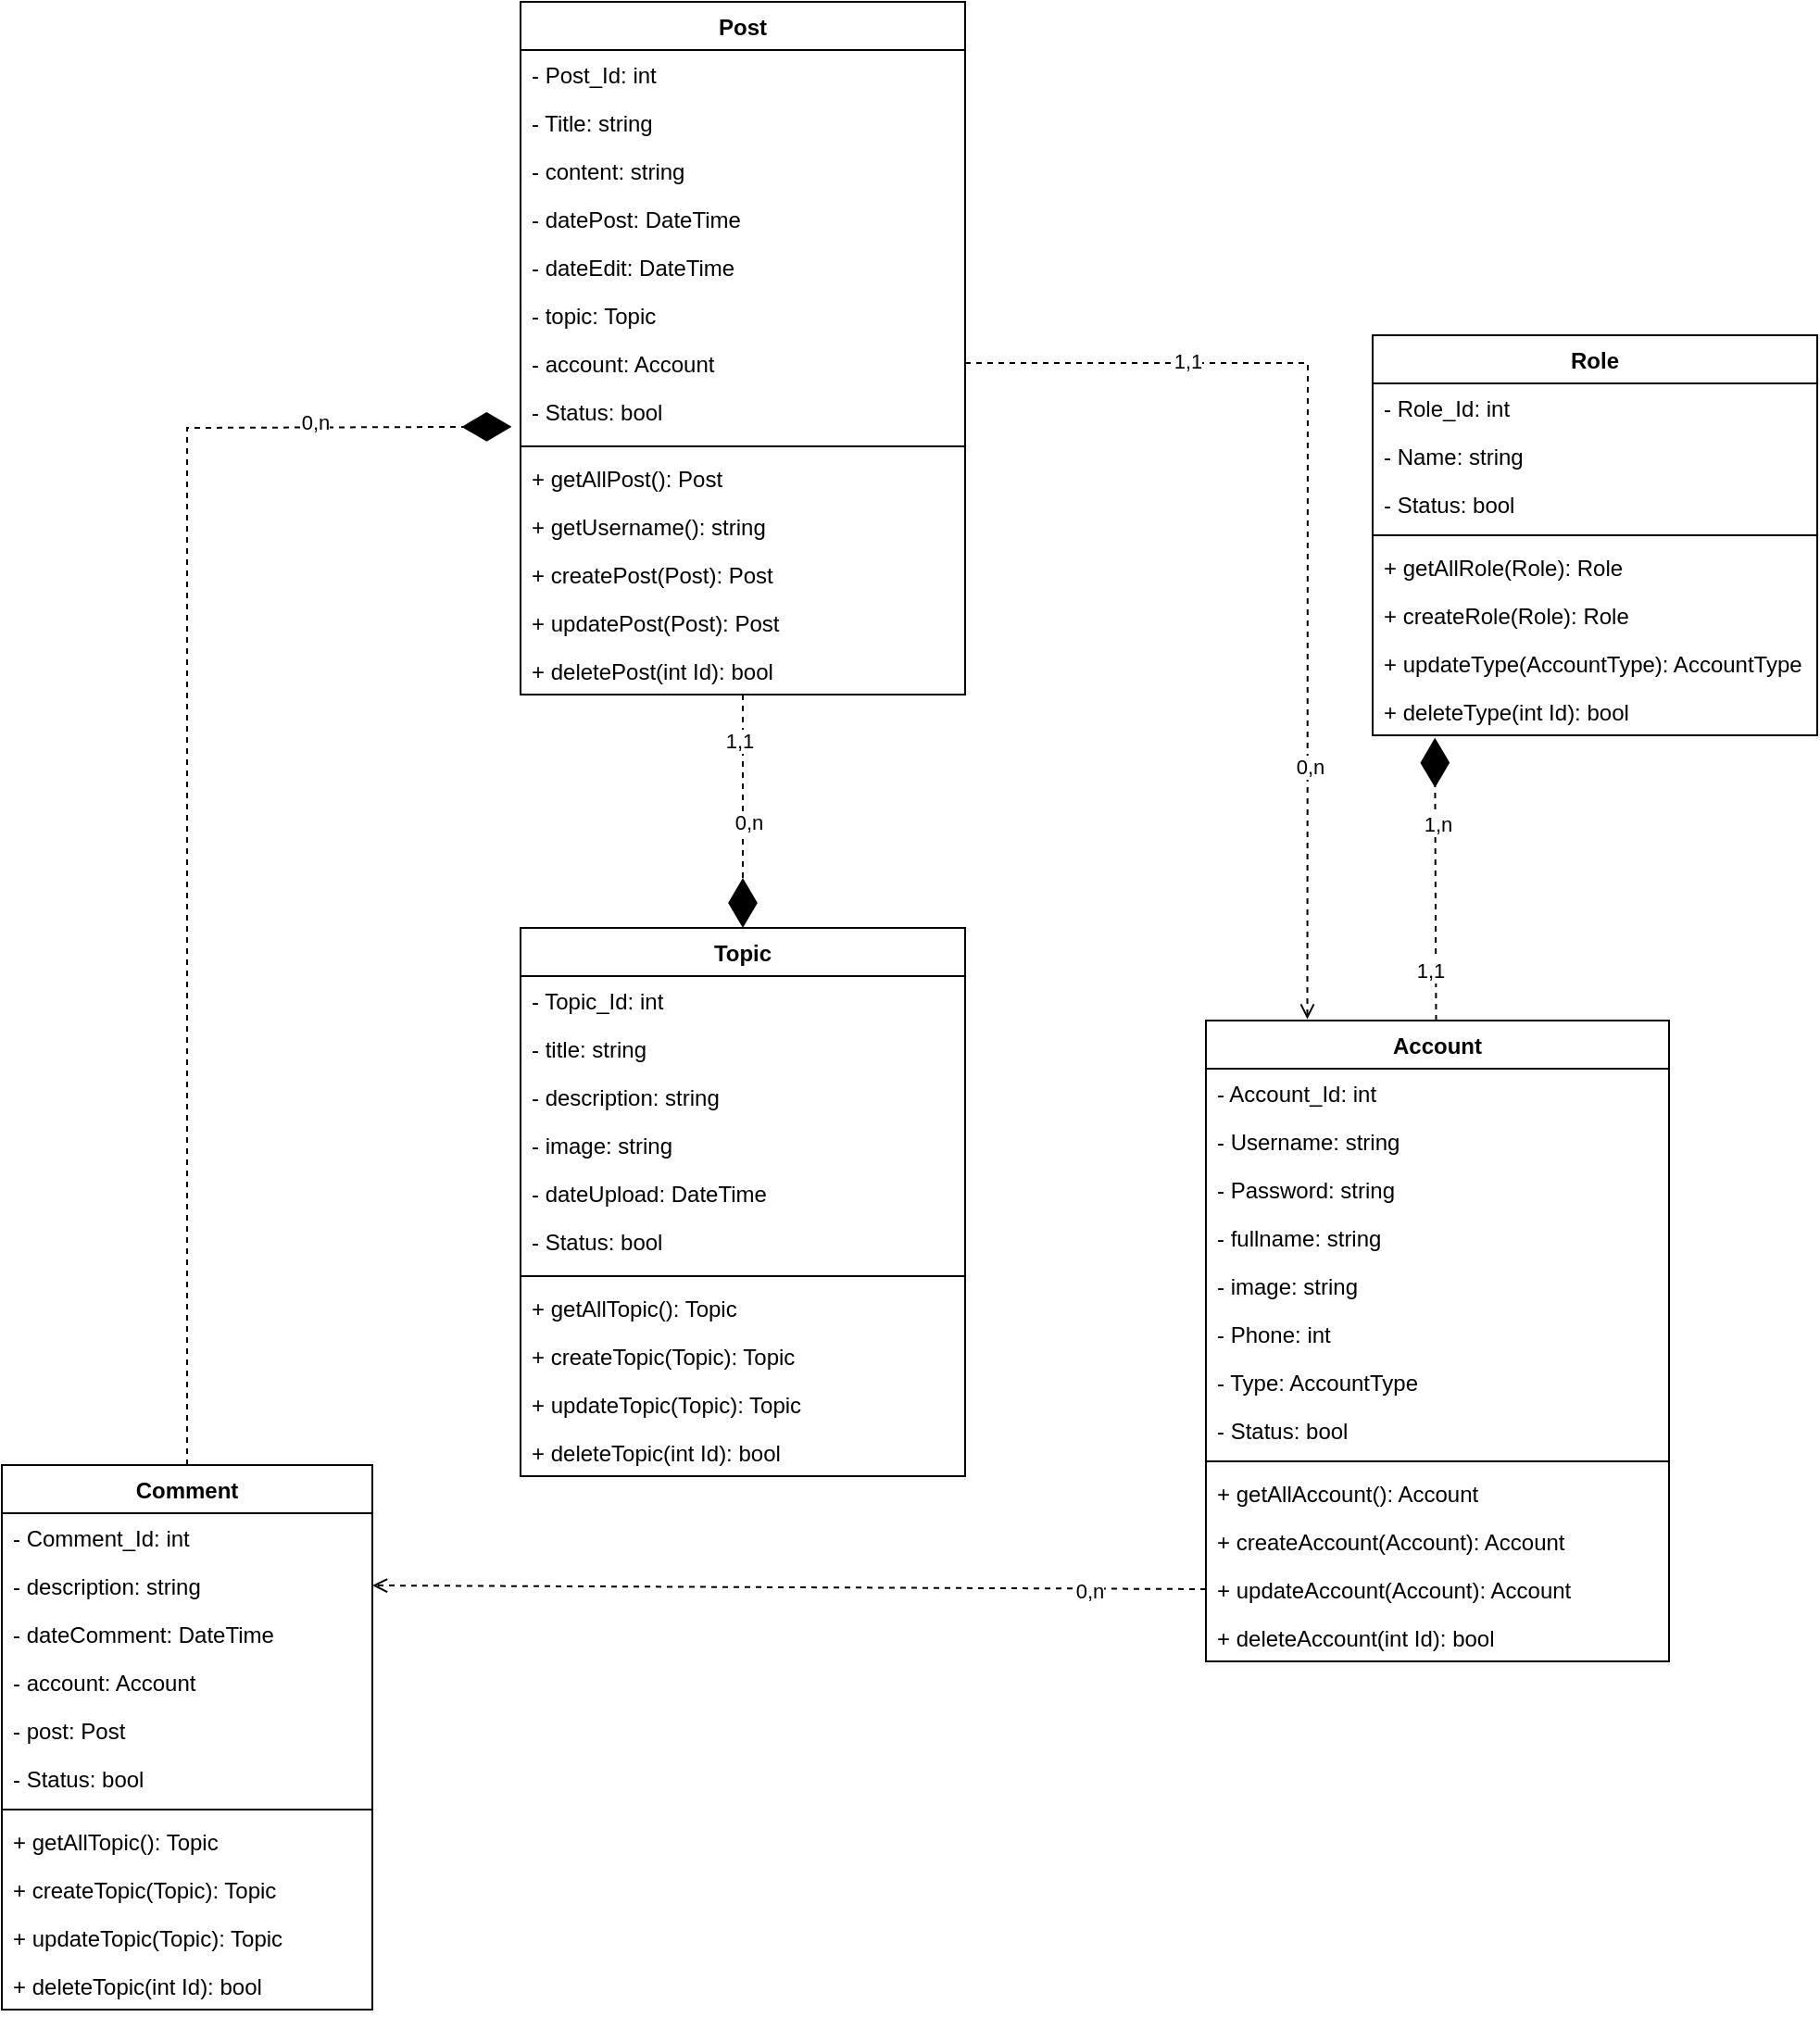 <mxfile version="15.8.6" type="device"><diagram name="Page-1" id="e7e014a7-5840-1c2e-5031-d8a46d1fe8dd"><mxGraphModel dx="1038" dy="1405" grid="1" gridSize="10" guides="1" tooltips="1" connect="1" arrows="1" fold="1" page="1" pageScale="1" pageWidth="1169" pageHeight="826" background="none" math="0" shadow="0"><root><mxCell id="0"/><mxCell id="1" parent="0"/><mxCell id="m9BZyOccylgowTnEGAEB-113" style="edgeStyle=none;rounded=0;orthogonalLoop=1;jettySize=auto;html=1;entryX=0.14;entryY=1.051;entryDx=0;entryDy=0;entryPerimeter=0;dashed=1;endArrow=diamondThin;endFill=1;strokeWidth=1;endSize=24;" edge="1" parent="1" source="m9BZyOccylgowTnEGAEB-48" target="m9BZyOccylgowTnEGAEB-98"><mxGeometry relative="1" as="geometry"/></mxCell><mxCell id="m9BZyOccylgowTnEGAEB-137" value="1,n" style="edgeLabel;html=1;align=center;verticalAlign=middle;resizable=0;points=[];" vertex="1" connectable="0" parent="m9BZyOccylgowTnEGAEB-113"><mxGeometry x="-0.707" relative="1" as="geometry"><mxPoint x="1" y="-84" as="offset"/></mxGeometry></mxCell><mxCell id="m9BZyOccylgowTnEGAEB-145" value="1,1" style="edgeLabel;html=1;align=center;verticalAlign=middle;resizable=0;points=[];" vertex="1" connectable="0" parent="m9BZyOccylgowTnEGAEB-113"><mxGeometry x="-0.641" y="3" relative="1" as="geometry"><mxPoint as="offset"/></mxGeometry></mxCell><mxCell id="m9BZyOccylgowTnEGAEB-48" value="Account" style="swimlane;fontStyle=1;align=center;verticalAlign=top;childLayout=stackLayout;horizontal=1;startSize=26;horizontalStack=0;resizeParent=1;resizeParentMax=0;resizeLast=0;collapsible=1;marginBottom=0;" vertex="1" parent="1"><mxGeometry x="760" y="320" width="250" height="346" as="geometry"/></mxCell><mxCell id="m9BZyOccylgowTnEGAEB-49" value="- Account_Id: int" style="text;strokeColor=none;fillColor=none;align=left;verticalAlign=top;spacingLeft=4;spacingRight=4;overflow=hidden;rotatable=0;points=[[0,0.5],[1,0.5]];portConstraint=eastwest;" vertex="1" parent="m9BZyOccylgowTnEGAEB-48"><mxGeometry y="26" width="250" height="26" as="geometry"/></mxCell><mxCell id="m9BZyOccylgowTnEGAEB-53" value="- Username: string" style="text;strokeColor=none;fillColor=none;align=left;verticalAlign=top;spacingLeft=4;spacingRight=4;overflow=hidden;rotatable=0;points=[[0,0.5],[1,0.5]];portConstraint=eastwest;" vertex="1" parent="m9BZyOccylgowTnEGAEB-48"><mxGeometry y="52" width="250" height="26" as="geometry"/></mxCell><mxCell id="m9BZyOccylgowTnEGAEB-52" value="- Password: string" style="text;strokeColor=none;fillColor=none;align=left;verticalAlign=top;spacingLeft=4;spacingRight=4;overflow=hidden;rotatable=0;points=[[0,0.5],[1,0.5]];portConstraint=eastwest;" vertex="1" parent="m9BZyOccylgowTnEGAEB-48"><mxGeometry y="78" width="250" height="26" as="geometry"/></mxCell><mxCell id="m9BZyOccylgowTnEGAEB-101" value="- fullname: string" style="text;strokeColor=none;fillColor=none;align=left;verticalAlign=top;spacingLeft=4;spacingRight=4;overflow=hidden;rotatable=0;points=[[0,0.5],[1,0.5]];portConstraint=eastwest;" vertex="1" parent="m9BZyOccylgowTnEGAEB-48"><mxGeometry y="104" width="250" height="26" as="geometry"/></mxCell><mxCell id="m9BZyOccylgowTnEGAEB-75" value="- image: string" style="text;strokeColor=none;fillColor=none;align=left;verticalAlign=top;spacingLeft=4;spacingRight=4;overflow=hidden;rotatable=0;points=[[0,0.5],[1,0.5]];portConstraint=eastwest;" vertex="1" parent="m9BZyOccylgowTnEGAEB-48"><mxGeometry y="130" width="250" height="26" as="geometry"/></mxCell><mxCell id="m9BZyOccylgowTnEGAEB-54" value="- Phone: int" style="text;strokeColor=none;fillColor=none;align=left;verticalAlign=top;spacingLeft=4;spacingRight=4;overflow=hidden;rotatable=0;points=[[0,0.5],[1,0.5]];portConstraint=eastwest;" vertex="1" parent="m9BZyOccylgowTnEGAEB-48"><mxGeometry y="156" width="250" height="26" as="geometry"/></mxCell><mxCell id="m9BZyOccylgowTnEGAEB-103" value="- Type: AccountType" style="text;strokeColor=none;fillColor=none;align=left;verticalAlign=top;spacingLeft=4;spacingRight=4;overflow=hidden;rotatable=0;points=[[0,0.5],[1,0.5]];portConstraint=eastwest;" vertex="1" parent="m9BZyOccylgowTnEGAEB-48"><mxGeometry y="182" width="250" height="26" as="geometry"/></mxCell><mxCell id="m9BZyOccylgowTnEGAEB-55" value="- Status: bool" style="text;strokeColor=none;fillColor=none;align=left;verticalAlign=top;spacingLeft=4;spacingRight=4;overflow=hidden;rotatable=0;points=[[0,0.5],[1,0.5]];portConstraint=eastwest;" vertex="1" parent="m9BZyOccylgowTnEGAEB-48"><mxGeometry y="208" width="250" height="26" as="geometry"/></mxCell><mxCell id="m9BZyOccylgowTnEGAEB-50" value="" style="line;strokeWidth=1;fillColor=none;align=left;verticalAlign=middle;spacingTop=-1;spacingLeft=3;spacingRight=3;rotatable=0;labelPosition=right;points=[];portConstraint=eastwest;" vertex="1" parent="m9BZyOccylgowTnEGAEB-48"><mxGeometry y="234" width="250" height="8" as="geometry"/></mxCell><mxCell id="m9BZyOccylgowTnEGAEB-73" value="+ getAllAccount(): Account" style="text;strokeColor=none;fillColor=none;align=left;verticalAlign=top;spacingLeft=4;spacingRight=4;overflow=hidden;rotatable=0;points=[[0,0.5],[1,0.5]];portConstraint=eastwest;" vertex="1" parent="m9BZyOccylgowTnEGAEB-48"><mxGeometry y="242" width="250" height="26" as="geometry"/></mxCell><mxCell id="m9BZyOccylgowTnEGAEB-51" value="+ createAccount(Account): Account" style="text;strokeColor=none;fillColor=none;align=left;verticalAlign=top;spacingLeft=4;spacingRight=4;overflow=hidden;rotatable=0;points=[[0,0.5],[1,0.5]];portConstraint=eastwest;" vertex="1" parent="m9BZyOccylgowTnEGAEB-48"><mxGeometry y="268" width="250" height="26" as="geometry"/></mxCell><mxCell id="m9BZyOccylgowTnEGAEB-56" value="+ updateAccount(Account): Account" style="text;strokeColor=none;fillColor=none;align=left;verticalAlign=top;spacingLeft=4;spacingRight=4;overflow=hidden;rotatable=0;points=[[0,0.5],[1,0.5]];portConstraint=eastwest;" vertex="1" parent="m9BZyOccylgowTnEGAEB-48"><mxGeometry y="294" width="250" height="26" as="geometry"/></mxCell><mxCell id="m9BZyOccylgowTnEGAEB-57" value="+ deleteAccount(int Id): bool" style="text;strokeColor=none;fillColor=none;align=left;verticalAlign=top;spacingLeft=4;spacingRight=4;overflow=hidden;rotatable=0;points=[[0,0.5],[1,0.5]];portConstraint=eastwest;" vertex="1" parent="m9BZyOccylgowTnEGAEB-48"><mxGeometry y="320" width="250" height="26" as="geometry"/></mxCell><mxCell id="m9BZyOccylgowTnEGAEB-62" value="Topic" style="swimlane;fontStyle=1;align=center;verticalAlign=top;childLayout=stackLayout;horizontal=1;startSize=26;horizontalStack=0;resizeParent=1;resizeParentMax=0;resizeLast=0;collapsible=1;marginBottom=0;" vertex="1" parent="1"><mxGeometry x="390" y="270" width="240" height="296" as="geometry"/></mxCell><mxCell id="m9BZyOccylgowTnEGAEB-63" value="- Topic_Id: int" style="text;strokeColor=none;fillColor=none;align=left;verticalAlign=top;spacingLeft=4;spacingRight=4;overflow=hidden;rotatable=0;points=[[0,0.5],[1,0.5]];portConstraint=eastwest;" vertex="1" parent="m9BZyOccylgowTnEGAEB-62"><mxGeometry y="26" width="240" height="26" as="geometry"/></mxCell><mxCell id="m9BZyOccylgowTnEGAEB-64" value="- title: string" style="text;strokeColor=none;fillColor=none;align=left;verticalAlign=top;spacingLeft=4;spacingRight=4;overflow=hidden;rotatable=0;points=[[0,0.5],[1,0.5]];portConstraint=eastwest;" vertex="1" parent="m9BZyOccylgowTnEGAEB-62"><mxGeometry y="52" width="240" height="26" as="geometry"/></mxCell><mxCell id="m9BZyOccylgowTnEGAEB-66" value="- description: string" style="text;strokeColor=none;fillColor=none;align=left;verticalAlign=top;spacingLeft=4;spacingRight=4;overflow=hidden;rotatable=0;points=[[0,0.5],[1,0.5]];portConstraint=eastwest;" vertex="1" parent="m9BZyOccylgowTnEGAEB-62"><mxGeometry y="78" width="240" height="26" as="geometry"/></mxCell><mxCell id="m9BZyOccylgowTnEGAEB-65" value="- image: string" style="text;strokeColor=none;fillColor=none;align=left;verticalAlign=top;spacingLeft=4;spacingRight=4;overflow=hidden;rotatable=0;points=[[0,0.5],[1,0.5]];portConstraint=eastwest;" vertex="1" parent="m9BZyOccylgowTnEGAEB-62"><mxGeometry y="104" width="240" height="26" as="geometry"/></mxCell><mxCell id="m9BZyOccylgowTnEGAEB-107" value="- dateUpload: DateTime" style="text;strokeColor=none;fillColor=none;align=left;verticalAlign=top;spacingLeft=4;spacingRight=4;overflow=hidden;rotatable=0;points=[[0,0.5],[1,0.5]];portConstraint=eastwest;" vertex="1" parent="m9BZyOccylgowTnEGAEB-62"><mxGeometry y="130" width="240" height="26" as="geometry"/></mxCell><mxCell id="m9BZyOccylgowTnEGAEB-67" value="- Status: bool" style="text;strokeColor=none;fillColor=none;align=left;verticalAlign=top;spacingLeft=4;spacingRight=4;overflow=hidden;rotatable=0;points=[[0,0.5],[1,0.5]];portConstraint=eastwest;" vertex="1" parent="m9BZyOccylgowTnEGAEB-62"><mxGeometry y="156" width="240" height="28" as="geometry"/></mxCell><mxCell id="m9BZyOccylgowTnEGAEB-68" value="" style="line;strokeWidth=1;fillColor=none;align=left;verticalAlign=middle;spacingTop=-1;spacingLeft=3;spacingRight=3;rotatable=0;labelPosition=right;points=[];portConstraint=eastwest;" vertex="1" parent="m9BZyOccylgowTnEGAEB-62"><mxGeometry y="184" width="240" height="8" as="geometry"/></mxCell><mxCell id="m9BZyOccylgowTnEGAEB-74" value="+ getAllTopic(): Topic" style="text;strokeColor=none;fillColor=none;align=left;verticalAlign=top;spacingLeft=4;spacingRight=4;overflow=hidden;rotatable=0;points=[[0,0.5],[1,0.5]];portConstraint=eastwest;" vertex="1" parent="m9BZyOccylgowTnEGAEB-62"><mxGeometry y="192" width="240" height="26" as="geometry"/></mxCell><mxCell id="m9BZyOccylgowTnEGAEB-69" value="+ createTopic(Topic): Topic" style="text;strokeColor=none;fillColor=none;align=left;verticalAlign=top;spacingLeft=4;spacingRight=4;overflow=hidden;rotatable=0;points=[[0,0.5],[1,0.5]];portConstraint=eastwest;" vertex="1" parent="m9BZyOccylgowTnEGAEB-62"><mxGeometry y="218" width="240" height="26" as="geometry"/></mxCell><mxCell id="m9BZyOccylgowTnEGAEB-70" value="+ updateTopic(Topic): Topic" style="text;strokeColor=none;fillColor=none;align=left;verticalAlign=top;spacingLeft=4;spacingRight=4;overflow=hidden;rotatable=0;points=[[0,0.5],[1,0.5]];portConstraint=eastwest;" vertex="1" parent="m9BZyOccylgowTnEGAEB-62"><mxGeometry y="244" width="240" height="26" as="geometry"/></mxCell><mxCell id="m9BZyOccylgowTnEGAEB-71" value="+ deleteTopic(int Id): bool" style="text;strokeColor=none;fillColor=none;align=left;verticalAlign=top;spacingLeft=4;spacingRight=4;overflow=hidden;rotatable=0;points=[[0,0.5],[1,0.5]];portConstraint=eastwest;" vertex="1" parent="m9BZyOccylgowTnEGAEB-62"><mxGeometry y="270" width="240" height="26" as="geometry"/></mxCell><mxCell id="m9BZyOccylgowTnEGAEB-76" value="Comment" style="swimlane;fontStyle=1;align=center;verticalAlign=top;childLayout=stackLayout;horizontal=1;startSize=26;horizontalStack=0;resizeParent=1;resizeParentMax=0;resizeLast=0;collapsible=1;marginBottom=0;" vertex="1" parent="1"><mxGeometry x="110" y="560" width="200" height="294" as="geometry"/></mxCell><mxCell id="m9BZyOccylgowTnEGAEB-77" value="- Comment_Id: int" style="text;strokeColor=none;fillColor=none;align=left;verticalAlign=top;spacingLeft=4;spacingRight=4;overflow=hidden;rotatable=0;points=[[0,0.5],[1,0.5]];portConstraint=eastwest;" vertex="1" parent="m9BZyOccylgowTnEGAEB-76"><mxGeometry y="26" width="200" height="26" as="geometry"/></mxCell><mxCell id="m9BZyOccylgowTnEGAEB-80" value="- description: string" style="text;strokeColor=none;fillColor=none;align=left;verticalAlign=top;spacingLeft=4;spacingRight=4;overflow=hidden;rotatable=0;points=[[0,0.5],[1,0.5]];portConstraint=eastwest;" vertex="1" parent="m9BZyOccylgowTnEGAEB-76"><mxGeometry y="52" width="200" height="26" as="geometry"/></mxCell><mxCell id="m9BZyOccylgowTnEGAEB-108" value="- dateComment: DateTime" style="text;strokeColor=none;fillColor=none;align=left;verticalAlign=top;spacingLeft=4;spacingRight=4;overflow=hidden;rotatable=0;points=[[0,0.5],[1,0.5]];portConstraint=eastwest;" vertex="1" parent="m9BZyOccylgowTnEGAEB-76"><mxGeometry y="78" width="200" height="26" as="geometry"/></mxCell><mxCell id="m9BZyOccylgowTnEGAEB-150" value="- account: Account" style="text;strokeColor=none;fillColor=none;align=left;verticalAlign=top;spacingLeft=4;spacingRight=4;overflow=hidden;rotatable=0;points=[[0,0.5],[1,0.5]];portConstraint=eastwest;" vertex="1" parent="m9BZyOccylgowTnEGAEB-76"><mxGeometry y="104" width="200" height="26" as="geometry"/></mxCell><mxCell id="m9BZyOccylgowTnEGAEB-151" value="- post: Post" style="text;strokeColor=none;fillColor=none;align=left;verticalAlign=top;spacingLeft=4;spacingRight=4;overflow=hidden;rotatable=0;points=[[0,0.5],[1,0.5]];portConstraint=eastwest;" vertex="1" parent="m9BZyOccylgowTnEGAEB-76"><mxGeometry y="130" width="200" height="26" as="geometry"/></mxCell><mxCell id="m9BZyOccylgowTnEGAEB-82" value="- Status: bool" style="text;strokeColor=none;fillColor=none;align=left;verticalAlign=top;spacingLeft=4;spacingRight=4;overflow=hidden;rotatable=0;points=[[0,0.5],[1,0.5]];portConstraint=eastwest;" vertex="1" parent="m9BZyOccylgowTnEGAEB-76"><mxGeometry y="156" width="200" height="26" as="geometry"/></mxCell><mxCell id="m9BZyOccylgowTnEGAEB-83" value="" style="line;strokeWidth=1;fillColor=none;align=left;verticalAlign=middle;spacingTop=-1;spacingLeft=3;spacingRight=3;rotatable=0;labelPosition=right;points=[];portConstraint=eastwest;" vertex="1" parent="m9BZyOccylgowTnEGAEB-76"><mxGeometry y="182" width="200" height="8" as="geometry"/></mxCell><mxCell id="m9BZyOccylgowTnEGAEB-84" value="+ getAllTopic(): Topic" style="text;strokeColor=none;fillColor=none;align=left;verticalAlign=top;spacingLeft=4;spacingRight=4;overflow=hidden;rotatable=0;points=[[0,0.5],[1,0.5]];portConstraint=eastwest;" vertex="1" parent="m9BZyOccylgowTnEGAEB-76"><mxGeometry y="190" width="200" height="26" as="geometry"/></mxCell><mxCell id="m9BZyOccylgowTnEGAEB-85" value="+ createTopic(Topic): Topic" style="text;strokeColor=none;fillColor=none;align=left;verticalAlign=top;spacingLeft=4;spacingRight=4;overflow=hidden;rotatable=0;points=[[0,0.5],[1,0.5]];portConstraint=eastwest;" vertex="1" parent="m9BZyOccylgowTnEGAEB-76"><mxGeometry y="216" width="200" height="26" as="geometry"/></mxCell><mxCell id="m9BZyOccylgowTnEGAEB-86" value="+ updateTopic(Topic): Topic" style="text;strokeColor=none;fillColor=none;align=left;verticalAlign=top;spacingLeft=4;spacingRight=4;overflow=hidden;rotatable=0;points=[[0,0.5],[1,0.5]];portConstraint=eastwest;" vertex="1" parent="m9BZyOccylgowTnEGAEB-76"><mxGeometry y="242" width="200" height="26" as="geometry"/></mxCell><mxCell id="m9BZyOccylgowTnEGAEB-87" value="+ deleteTopic(int Id): bool" style="text;strokeColor=none;fillColor=none;align=left;verticalAlign=top;spacingLeft=4;spacingRight=4;overflow=hidden;rotatable=0;points=[[0,0.5],[1,0.5]];portConstraint=eastwest;" vertex="1" parent="m9BZyOccylgowTnEGAEB-76"><mxGeometry y="268" width="200" height="26" as="geometry"/></mxCell><mxCell id="m9BZyOccylgowTnEGAEB-90" value="Role" style="swimlane;fontStyle=1;align=center;verticalAlign=top;childLayout=stackLayout;horizontal=1;startSize=26;horizontalStack=0;resizeParent=1;resizeParentMax=0;resizeLast=0;collapsible=1;marginBottom=0;" vertex="1" parent="1"><mxGeometry x="850" y="-50" width="240" height="216" as="geometry"/></mxCell><mxCell id="m9BZyOccylgowTnEGAEB-94" value="- Role_Id: int" style="text;strokeColor=none;fillColor=none;align=left;verticalAlign=top;spacingLeft=4;spacingRight=4;overflow=hidden;rotatable=0;points=[[0,0.5],[1,0.5]];portConstraint=eastwest;" vertex="1" parent="m9BZyOccylgowTnEGAEB-90"><mxGeometry y="26" width="240" height="26" as="geometry"/></mxCell><mxCell id="m9BZyOccylgowTnEGAEB-95" value="- Name: string" style="text;strokeColor=none;fillColor=none;align=left;verticalAlign=top;spacingLeft=4;spacingRight=4;overflow=hidden;rotatable=0;points=[[0,0.5],[1,0.5]];portConstraint=eastwest;" vertex="1" parent="m9BZyOccylgowTnEGAEB-90"><mxGeometry y="52" width="240" height="26" as="geometry"/></mxCell><mxCell id="m9BZyOccylgowTnEGAEB-102" value="- Status: bool" style="text;strokeColor=none;fillColor=none;align=left;verticalAlign=top;spacingLeft=4;spacingRight=4;overflow=hidden;rotatable=0;points=[[0,0.5],[1,0.5]];portConstraint=eastwest;" vertex="1" parent="m9BZyOccylgowTnEGAEB-90"><mxGeometry y="78" width="240" height="26" as="geometry"/></mxCell><mxCell id="m9BZyOccylgowTnEGAEB-92" value="" style="line;strokeWidth=1;fillColor=none;align=left;verticalAlign=middle;spacingTop=-1;spacingLeft=3;spacingRight=3;rotatable=0;labelPosition=right;points=[];portConstraint=eastwest;" vertex="1" parent="m9BZyOccylgowTnEGAEB-90"><mxGeometry y="104" width="240" height="8" as="geometry"/></mxCell><mxCell id="m9BZyOccylgowTnEGAEB-93" value="+ getAllRole(Role): Role" style="text;strokeColor=none;fillColor=none;align=left;verticalAlign=top;spacingLeft=4;spacingRight=4;overflow=hidden;rotatable=0;points=[[0,0.5],[1,0.5]];portConstraint=eastwest;" vertex="1" parent="m9BZyOccylgowTnEGAEB-90"><mxGeometry y="112" width="240" height="26" as="geometry"/></mxCell><mxCell id="m9BZyOccylgowTnEGAEB-96" value="+ createRole(Role): Role" style="text;strokeColor=none;fillColor=none;align=left;verticalAlign=top;spacingLeft=4;spacingRight=4;overflow=hidden;rotatable=0;points=[[0,0.5],[1,0.5]];portConstraint=eastwest;" vertex="1" parent="m9BZyOccylgowTnEGAEB-90"><mxGeometry y="138" width="240" height="26" as="geometry"/></mxCell><mxCell id="m9BZyOccylgowTnEGAEB-97" value="+ updateType(AccountType): AccountType" style="text;strokeColor=none;fillColor=none;align=left;verticalAlign=top;spacingLeft=4;spacingRight=4;overflow=hidden;rotatable=0;points=[[0,0.5],[1,0.5]];portConstraint=eastwest;" vertex="1" parent="m9BZyOccylgowTnEGAEB-90"><mxGeometry y="164" width="240" height="26" as="geometry"/></mxCell><mxCell id="m9BZyOccylgowTnEGAEB-98" value="+ deleteType(int Id): bool" style="text;strokeColor=none;fillColor=none;align=left;verticalAlign=top;spacingLeft=4;spacingRight=4;overflow=hidden;rotatable=0;points=[[0,0.5],[1,0.5]];portConstraint=eastwest;" vertex="1" parent="m9BZyOccylgowTnEGAEB-90"><mxGeometry y="190" width="240" height="26" as="geometry"/></mxCell><mxCell id="m9BZyOccylgowTnEGAEB-100" value="" style="endArrow=diamondThin;endFill=1;endSize=24;html=1;rounded=0;dashed=1;exitX=0.5;exitY=0;exitDx=0;exitDy=0;entryX=-0.02;entryY=0.764;entryDx=0;entryDy=0;entryPerimeter=0;" edge="1" parent="1" source="m9BZyOccylgowTnEGAEB-76" target="m9BZyOccylgowTnEGAEB-122"><mxGeometry width="160" relative="1" as="geometry"><mxPoint x="320" y="470" as="sourcePoint"/><mxPoint x="480" y="470" as="targetPoint"/><Array as="points"><mxPoint x="210"/></Array></mxGeometry></mxCell><mxCell id="m9BZyOccylgowTnEGAEB-105" value="0,n" style="edgeLabel;html=1;align=center;verticalAlign=middle;resizable=0;points=[];" vertex="1" connectable="0" parent="m9BZyOccylgowTnEGAEB-100"><mxGeometry x="0.71" y="3" relative="1" as="geometry"><mxPoint as="offset"/></mxGeometry></mxCell><mxCell id="m9BZyOccylgowTnEGAEB-109" style="rounded=0;orthogonalLoop=1;jettySize=auto;html=1;endArrow=open;endFill=0;dashed=1;entryX=1;entryY=0.5;entryDx=0;entryDy=0;exitX=0;exitY=0.5;exitDx=0;exitDy=0;" edge="1" parent="1" source="m9BZyOccylgowTnEGAEB-56" target="m9BZyOccylgowTnEGAEB-80"><mxGeometry relative="1" as="geometry"><mxPoint x="760" y="625" as="sourcePoint"/><mxPoint x="310" y="630" as="targetPoint"/></mxGeometry></mxCell><mxCell id="m9BZyOccylgowTnEGAEB-110" value="0,n" style="edgeLabel;html=1;align=center;verticalAlign=middle;resizable=0;points=[];" vertex="1" connectable="0" parent="m9BZyOccylgowTnEGAEB-109"><mxGeometry x="-0.718" y="1" relative="1" as="geometry"><mxPoint as="offset"/></mxGeometry></mxCell><mxCell id="m9BZyOccylgowTnEGAEB-147" style="edgeStyle=none;rounded=0;orthogonalLoop=1;jettySize=auto;html=1;dashed=1;endArrow=diamondThin;endFill=1;endSize=24;strokeWidth=1;" edge="1" parent="1" source="m9BZyOccylgowTnEGAEB-114" target="m9BZyOccylgowTnEGAEB-62"><mxGeometry relative="1" as="geometry"/></mxCell><mxCell id="m9BZyOccylgowTnEGAEB-148" value="1,1" style="edgeLabel;html=1;align=center;verticalAlign=middle;resizable=0;points=[];" vertex="1" connectable="0" parent="m9BZyOccylgowTnEGAEB-147"><mxGeometry x="-0.611" y="-2" relative="1" as="geometry"><mxPoint as="offset"/></mxGeometry></mxCell><mxCell id="m9BZyOccylgowTnEGAEB-149" value="0,n" style="edgeLabel;html=1;align=center;verticalAlign=middle;resizable=0;points=[];" vertex="1" connectable="0" parent="m9BZyOccylgowTnEGAEB-147"><mxGeometry x="-0.269" y="3" relative="1" as="geometry"><mxPoint y="23" as="offset"/></mxGeometry></mxCell><mxCell id="m9BZyOccylgowTnEGAEB-114" value="Post" style="swimlane;fontStyle=1;align=center;verticalAlign=top;childLayout=stackLayout;horizontal=1;startSize=26;horizontalStack=0;resizeParent=1;resizeParentMax=0;resizeLast=0;collapsible=1;marginBottom=0;" vertex="1" parent="1"><mxGeometry x="390" y="-230" width="240" height="374" as="geometry"/></mxCell><mxCell id="m9BZyOccylgowTnEGAEB-115" value="- Post_Id: int" style="text;strokeColor=none;fillColor=none;align=left;verticalAlign=top;spacingLeft=4;spacingRight=4;overflow=hidden;rotatable=0;points=[[0,0.5],[1,0.5]];portConstraint=eastwest;" vertex="1" parent="m9BZyOccylgowTnEGAEB-114"><mxGeometry y="26" width="240" height="26" as="geometry"/></mxCell><mxCell id="m9BZyOccylgowTnEGAEB-130" value="- Title: string" style="text;strokeColor=none;fillColor=none;align=left;verticalAlign=top;spacingLeft=4;spacingRight=4;overflow=hidden;rotatable=0;points=[[0,0.5],[1,0.5]];portConstraint=eastwest;" vertex="1" parent="m9BZyOccylgowTnEGAEB-114"><mxGeometry y="52" width="240" height="26" as="geometry"/></mxCell><mxCell id="m9BZyOccylgowTnEGAEB-119" value="- content: string" style="text;strokeColor=none;fillColor=none;align=left;verticalAlign=top;spacingLeft=4;spacingRight=4;overflow=hidden;rotatable=0;points=[[0,0.5],[1,0.5]];portConstraint=eastwest;" vertex="1" parent="m9BZyOccylgowTnEGAEB-114"><mxGeometry y="78" width="240" height="26" as="geometry"/></mxCell><mxCell id="m9BZyOccylgowTnEGAEB-120" value="- datePost: DateTime" style="text;strokeColor=none;fillColor=none;align=left;verticalAlign=top;spacingLeft=4;spacingRight=4;overflow=hidden;rotatable=0;points=[[0,0.5],[1,0.5]];portConstraint=eastwest;" vertex="1" parent="m9BZyOccylgowTnEGAEB-114"><mxGeometry y="104" width="240" height="26" as="geometry"/></mxCell><mxCell id="m9BZyOccylgowTnEGAEB-131" value="- dateEdit: DateTime" style="text;strokeColor=none;fillColor=none;align=left;verticalAlign=top;spacingLeft=4;spacingRight=4;overflow=hidden;rotatable=0;points=[[0,0.5],[1,0.5]];portConstraint=eastwest;" vertex="1" parent="m9BZyOccylgowTnEGAEB-114"><mxGeometry y="130" width="240" height="26" as="geometry"/></mxCell><mxCell id="m9BZyOccylgowTnEGAEB-129" value="- topic: Topic" style="text;strokeColor=none;fillColor=none;align=left;verticalAlign=top;spacingLeft=4;spacingRight=4;overflow=hidden;rotatable=0;points=[[0,0.5],[1,0.5]];portConstraint=eastwest;" vertex="1" parent="m9BZyOccylgowTnEGAEB-114"><mxGeometry y="156" width="240" height="26" as="geometry"/></mxCell><mxCell id="m9BZyOccylgowTnEGAEB-121" value="- account: Account" style="text;strokeColor=none;fillColor=none;align=left;verticalAlign=top;spacingLeft=4;spacingRight=4;overflow=hidden;rotatable=0;points=[[0,0.5],[1,0.5]];portConstraint=eastwest;" vertex="1" parent="m9BZyOccylgowTnEGAEB-114"><mxGeometry y="182" width="240" height="26" as="geometry"/></mxCell><mxCell id="m9BZyOccylgowTnEGAEB-122" value="- Status: bool" style="text;strokeColor=none;fillColor=none;align=left;verticalAlign=top;spacingLeft=4;spacingRight=4;overflow=hidden;rotatable=0;points=[[0,0.5],[1,0.5]];portConstraint=eastwest;" vertex="1" parent="m9BZyOccylgowTnEGAEB-114"><mxGeometry y="208" width="240" height="28" as="geometry"/></mxCell><mxCell id="m9BZyOccylgowTnEGAEB-123" value="" style="line;strokeWidth=1;fillColor=none;align=left;verticalAlign=middle;spacingTop=-1;spacingLeft=3;spacingRight=3;rotatable=0;labelPosition=right;points=[];portConstraint=eastwest;" vertex="1" parent="m9BZyOccylgowTnEGAEB-114"><mxGeometry y="236" width="240" height="8" as="geometry"/></mxCell><mxCell id="m9BZyOccylgowTnEGAEB-124" value="+ getAllPost(): Post" style="text;strokeColor=none;fillColor=none;align=left;verticalAlign=top;spacingLeft=4;spacingRight=4;overflow=hidden;rotatable=0;points=[[0,0.5],[1,0.5]];portConstraint=eastwest;" vertex="1" parent="m9BZyOccylgowTnEGAEB-114"><mxGeometry y="244" width="240" height="26" as="geometry"/></mxCell><mxCell id="m9BZyOccylgowTnEGAEB-125" value="+ getUsername(): string" style="text;strokeColor=none;fillColor=none;align=left;verticalAlign=top;spacingLeft=4;spacingRight=4;overflow=hidden;rotatable=0;points=[[0,0.5],[1,0.5]];portConstraint=eastwest;" vertex="1" parent="m9BZyOccylgowTnEGAEB-114"><mxGeometry y="270" width="240" height="26" as="geometry"/></mxCell><mxCell id="m9BZyOccylgowTnEGAEB-126" value="+ createPost(Post): Post" style="text;strokeColor=none;fillColor=none;align=left;verticalAlign=top;spacingLeft=4;spacingRight=4;overflow=hidden;rotatable=0;points=[[0,0.5],[1,0.5]];portConstraint=eastwest;" vertex="1" parent="m9BZyOccylgowTnEGAEB-114"><mxGeometry y="296" width="240" height="26" as="geometry"/></mxCell><mxCell id="m9BZyOccylgowTnEGAEB-127" value="+ updatePost(Post): Post" style="text;strokeColor=none;fillColor=none;align=left;verticalAlign=top;spacingLeft=4;spacingRight=4;overflow=hidden;rotatable=0;points=[[0,0.5],[1,0.5]];portConstraint=eastwest;" vertex="1" parent="m9BZyOccylgowTnEGAEB-114"><mxGeometry y="322" width="240" height="26" as="geometry"/></mxCell><mxCell id="m9BZyOccylgowTnEGAEB-128" value="+ deletePost(int Id): bool" style="text;strokeColor=none;fillColor=none;align=left;verticalAlign=top;spacingLeft=4;spacingRight=4;overflow=hidden;rotatable=0;points=[[0,0.5],[1,0.5]];portConstraint=eastwest;" vertex="1" parent="m9BZyOccylgowTnEGAEB-114"><mxGeometry y="348" width="240" height="26" as="geometry"/></mxCell><mxCell id="m9BZyOccylgowTnEGAEB-133" style="rounded=0;orthogonalLoop=1;jettySize=auto;html=1;entryX=0.219;entryY=-0.002;entryDx=0;entryDy=0;endArrow=open;endFill=0;entryPerimeter=0;exitX=1;exitY=0.5;exitDx=0;exitDy=0;dashed=1;" edge="1" parent="1" source="m9BZyOccylgowTnEGAEB-121" target="m9BZyOccylgowTnEGAEB-48"><mxGeometry relative="1" as="geometry"><mxPoint x="630" y="-40" as="sourcePoint"/><mxPoint x="770" y="447" as="targetPoint"/><Array as="points"><mxPoint x="815" y="-35"/></Array></mxGeometry></mxCell><mxCell id="m9BZyOccylgowTnEGAEB-134" value="1,1" style="edgeLabel;html=1;align=center;verticalAlign=middle;resizable=0;points=[];" vertex="1" connectable="0" parent="m9BZyOccylgowTnEGAEB-133"><mxGeometry x="-0.556" y="1" relative="1" as="geometry"><mxPoint as="offset"/></mxGeometry></mxCell><mxCell id="m9BZyOccylgowTnEGAEB-135" value="0,n" style="edgeLabel;html=1;align=center;verticalAlign=middle;resizable=0;points=[];" vertex="1" connectable="0" parent="m9BZyOccylgowTnEGAEB-133"><mxGeometry x="0.495" y="1" relative="1" as="geometry"><mxPoint as="offset"/></mxGeometry></mxCell></root></mxGraphModel></diagram></mxfile>